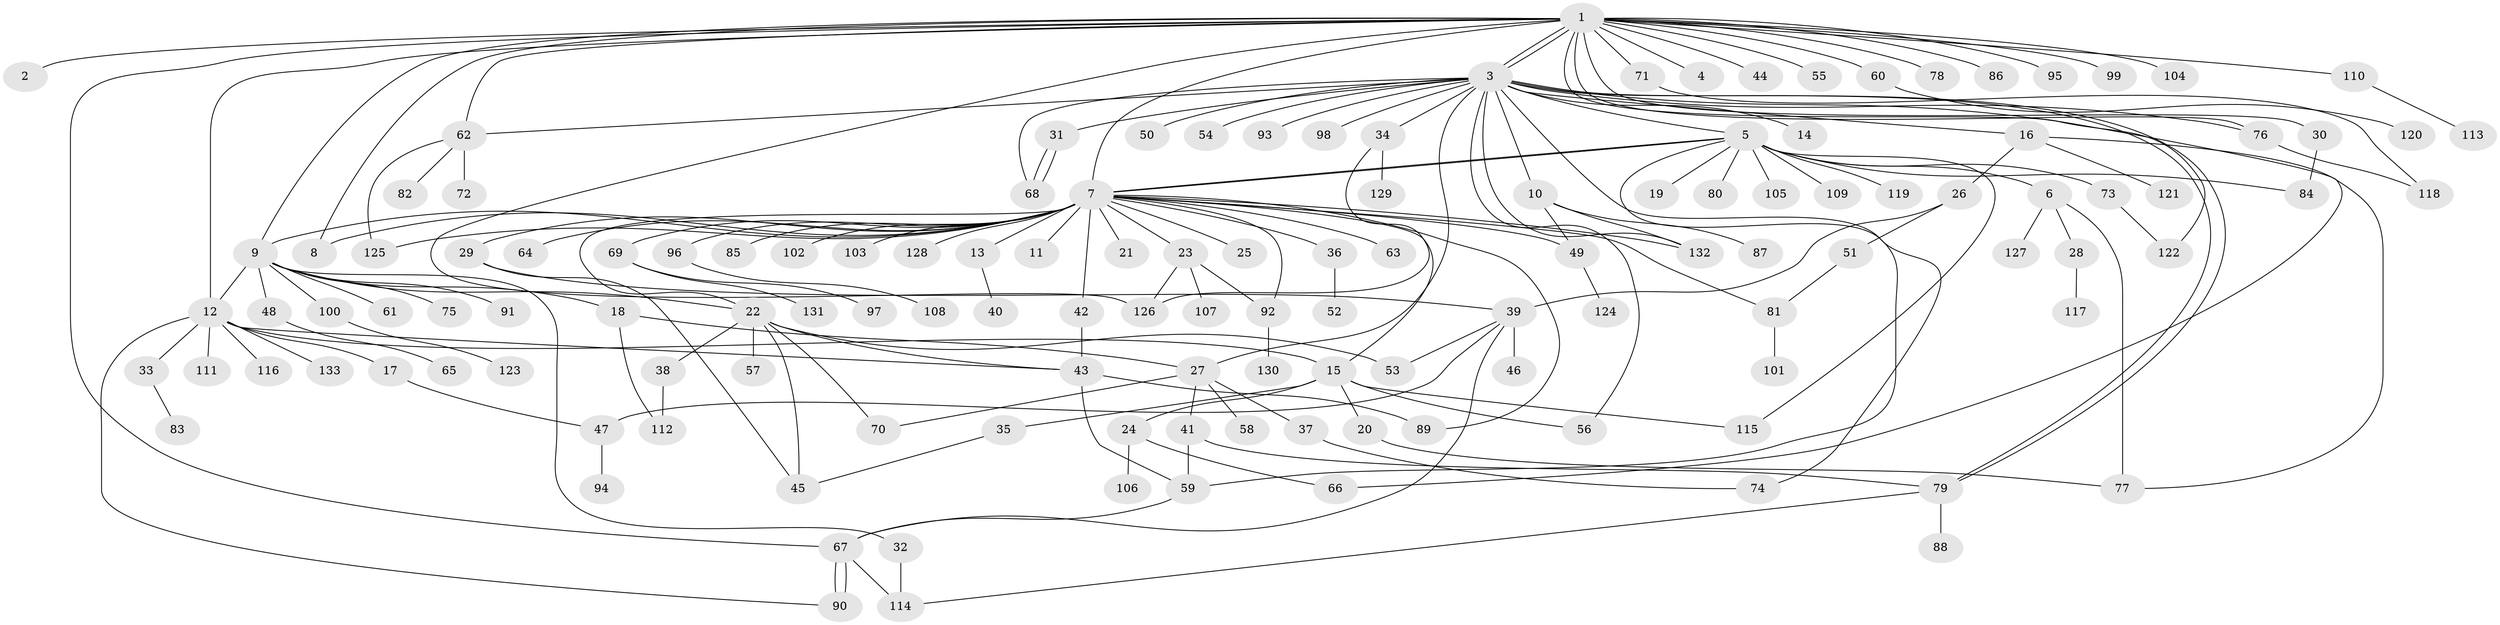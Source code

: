 // Generated by graph-tools (version 1.1) at 2025/26/03/09/25 03:26:08]
// undirected, 133 vertices, 182 edges
graph export_dot {
graph [start="1"]
  node [color=gray90,style=filled];
  1;
  2;
  3;
  4;
  5;
  6;
  7;
  8;
  9;
  10;
  11;
  12;
  13;
  14;
  15;
  16;
  17;
  18;
  19;
  20;
  21;
  22;
  23;
  24;
  25;
  26;
  27;
  28;
  29;
  30;
  31;
  32;
  33;
  34;
  35;
  36;
  37;
  38;
  39;
  40;
  41;
  42;
  43;
  44;
  45;
  46;
  47;
  48;
  49;
  50;
  51;
  52;
  53;
  54;
  55;
  56;
  57;
  58;
  59;
  60;
  61;
  62;
  63;
  64;
  65;
  66;
  67;
  68;
  69;
  70;
  71;
  72;
  73;
  74;
  75;
  76;
  77;
  78;
  79;
  80;
  81;
  82;
  83;
  84;
  85;
  86;
  87;
  88;
  89;
  90;
  91;
  92;
  93;
  94;
  95;
  96;
  97;
  98;
  99;
  100;
  101;
  102;
  103;
  104;
  105;
  106;
  107;
  108;
  109;
  110;
  111;
  112;
  113;
  114;
  115;
  116;
  117;
  118;
  119;
  120;
  121;
  122;
  123;
  124;
  125;
  126;
  127;
  128;
  129;
  130;
  131;
  132;
  133;
  1 -- 2;
  1 -- 3;
  1 -- 3;
  1 -- 4;
  1 -- 7;
  1 -- 8;
  1 -- 9;
  1 -- 12;
  1 -- 30;
  1 -- 44;
  1 -- 55;
  1 -- 60;
  1 -- 62;
  1 -- 67;
  1 -- 71;
  1 -- 76;
  1 -- 78;
  1 -- 86;
  1 -- 95;
  1 -- 99;
  1 -- 104;
  1 -- 110;
  1 -- 122;
  1 -- 126;
  3 -- 5;
  3 -- 10;
  3 -- 14;
  3 -- 16;
  3 -- 27;
  3 -- 31;
  3 -- 34;
  3 -- 50;
  3 -- 54;
  3 -- 56;
  3 -- 62;
  3 -- 66;
  3 -- 68;
  3 -- 74;
  3 -- 76;
  3 -- 79;
  3 -- 79;
  3 -- 93;
  3 -- 98;
  3 -- 132;
  5 -- 6;
  5 -- 7;
  5 -- 7;
  5 -- 19;
  5 -- 59;
  5 -- 73;
  5 -- 80;
  5 -- 84;
  5 -- 105;
  5 -- 109;
  5 -- 115;
  5 -- 119;
  6 -- 28;
  6 -- 77;
  6 -- 127;
  7 -- 8;
  7 -- 9;
  7 -- 11;
  7 -- 13;
  7 -- 15;
  7 -- 21;
  7 -- 22;
  7 -- 23;
  7 -- 25;
  7 -- 29;
  7 -- 36;
  7 -- 42;
  7 -- 49;
  7 -- 63;
  7 -- 64;
  7 -- 69;
  7 -- 81;
  7 -- 85;
  7 -- 89;
  7 -- 92;
  7 -- 96;
  7 -- 102;
  7 -- 103;
  7 -- 125;
  7 -- 128;
  7 -- 132;
  9 -- 12;
  9 -- 18;
  9 -- 22;
  9 -- 32;
  9 -- 48;
  9 -- 61;
  9 -- 75;
  9 -- 91;
  9 -- 100;
  10 -- 49;
  10 -- 87;
  10 -- 132;
  12 -- 15;
  12 -- 17;
  12 -- 33;
  12 -- 43;
  12 -- 90;
  12 -- 111;
  12 -- 116;
  12 -- 133;
  13 -- 40;
  15 -- 20;
  15 -- 24;
  15 -- 35;
  15 -- 56;
  15 -- 115;
  16 -- 26;
  16 -- 77;
  16 -- 121;
  17 -- 47;
  18 -- 27;
  18 -- 112;
  20 -- 77;
  22 -- 38;
  22 -- 43;
  22 -- 45;
  22 -- 53;
  22 -- 57;
  22 -- 70;
  23 -- 92;
  23 -- 107;
  23 -- 126;
  24 -- 66;
  24 -- 106;
  26 -- 39;
  26 -- 51;
  27 -- 37;
  27 -- 41;
  27 -- 58;
  27 -- 70;
  28 -- 117;
  29 -- 39;
  29 -- 45;
  30 -- 84;
  31 -- 68;
  31 -- 68;
  32 -- 114;
  33 -- 83;
  34 -- 126;
  34 -- 129;
  35 -- 45;
  36 -- 52;
  37 -- 74;
  38 -- 112;
  39 -- 46;
  39 -- 47;
  39 -- 53;
  39 -- 67;
  41 -- 59;
  41 -- 79;
  42 -- 43;
  43 -- 59;
  43 -- 89;
  47 -- 94;
  48 -- 65;
  49 -- 124;
  51 -- 81;
  59 -- 67;
  60 -- 120;
  62 -- 72;
  62 -- 82;
  62 -- 125;
  67 -- 90;
  67 -- 90;
  67 -- 114;
  69 -- 97;
  69 -- 131;
  71 -- 118;
  73 -- 122;
  76 -- 118;
  79 -- 88;
  79 -- 114;
  81 -- 101;
  92 -- 130;
  96 -- 108;
  100 -- 123;
  110 -- 113;
}
